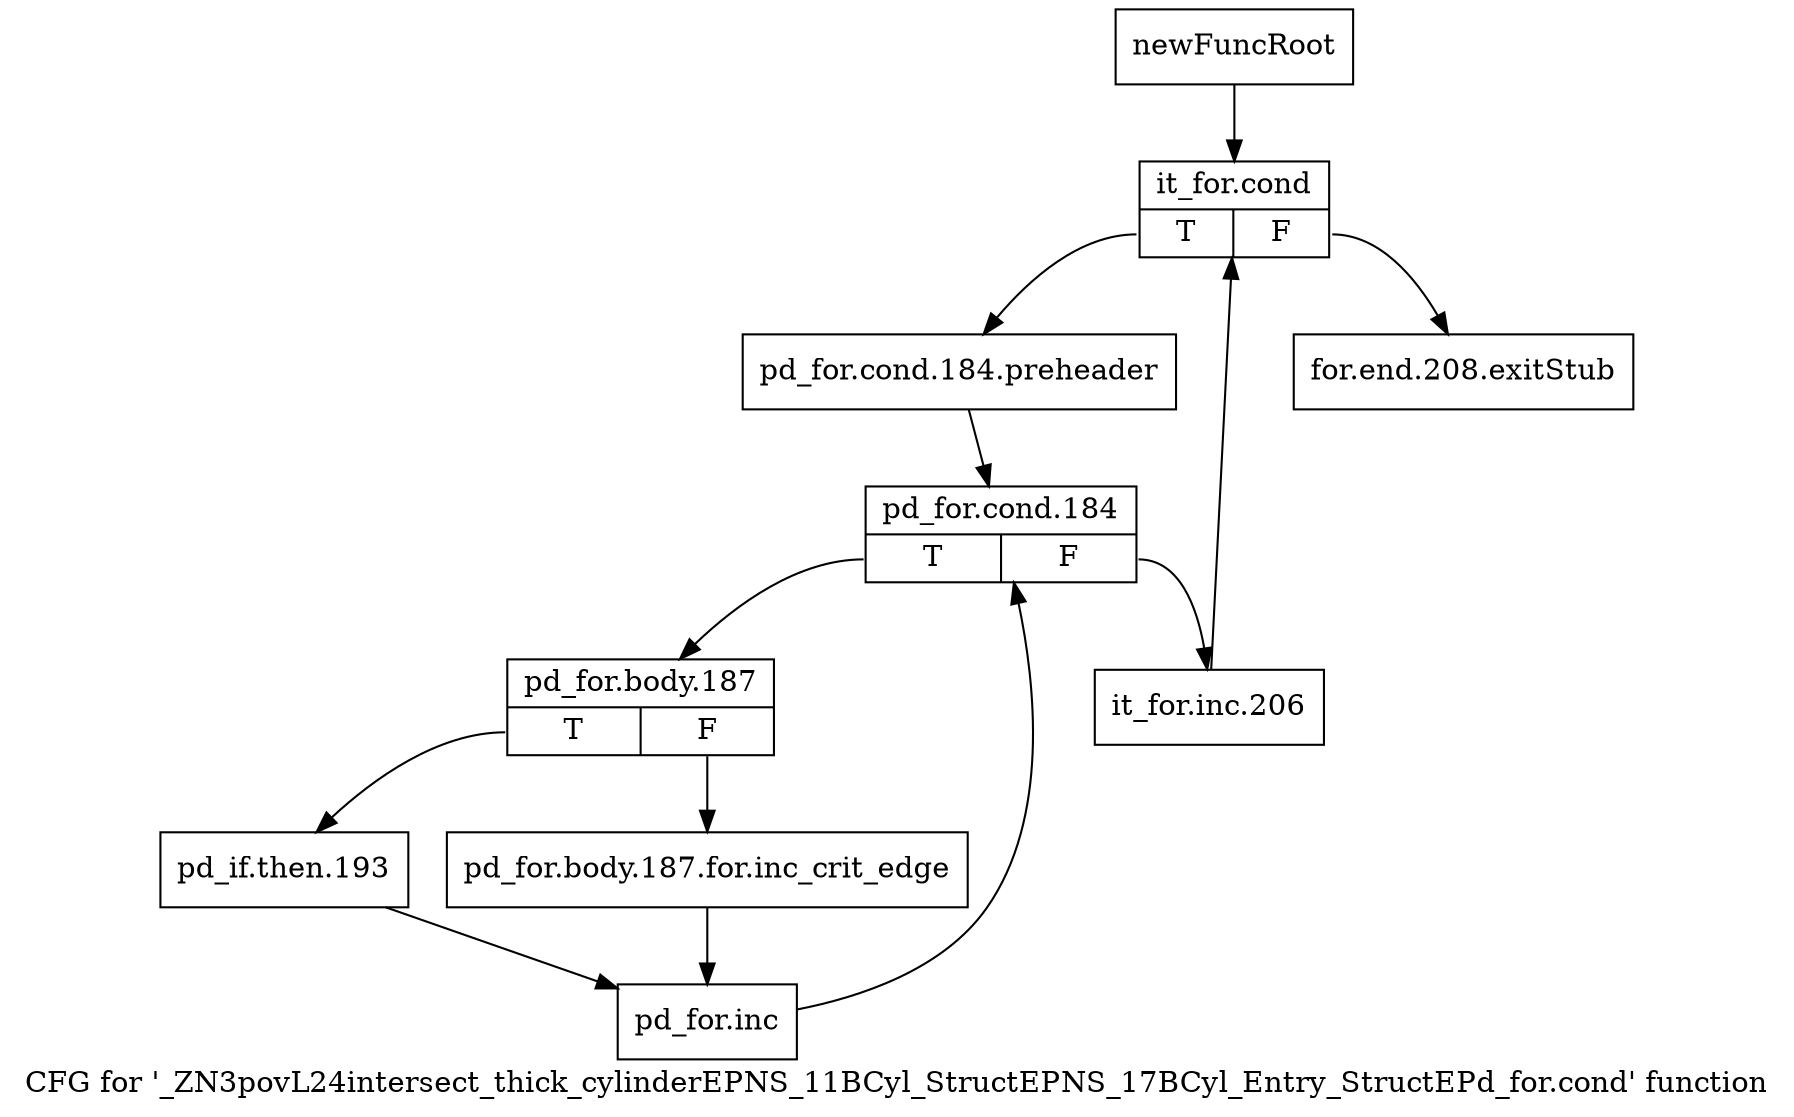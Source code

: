 digraph "CFG for '_ZN3povL24intersect_thick_cylinderEPNS_11BCyl_StructEPNS_17BCyl_Entry_StructEPd_for.cond' function" {
	label="CFG for '_ZN3povL24intersect_thick_cylinderEPNS_11BCyl_StructEPNS_17BCyl_Entry_StructEPd_for.cond' function";

	Node0x22f5250 [shape=record,label="{newFuncRoot}"];
	Node0x22f5250 -> Node0x22f52f0;
	Node0x22f52a0 [shape=record,label="{for.end.208.exitStub}"];
	Node0x22f52f0 [shape=record,label="{it_for.cond|{<s0>T|<s1>F}}"];
	Node0x22f52f0:s0 -> Node0x22f5340;
	Node0x22f52f0:s1 -> Node0x22f52a0;
	Node0x22f5340 [shape=record,label="{pd_for.cond.184.preheader}"];
	Node0x22f5340 -> Node0x22f5390;
	Node0x22f5390 [shape=record,label="{pd_for.cond.184|{<s0>T|<s1>F}}"];
	Node0x22f5390:s0 -> Node0x22f5430;
	Node0x22f5390:s1 -> Node0x22f53e0;
	Node0x22f53e0 [shape=record,label="{it_for.inc.206}"];
	Node0x22f53e0 -> Node0x22f52f0;
	Node0x22f5430 [shape=record,label="{pd_for.body.187|{<s0>T|<s1>F}}"];
	Node0x22f5430:s0 -> Node0x22f54d0;
	Node0x22f5430:s1 -> Node0x22f5480;
	Node0x22f5480 [shape=record,label="{pd_for.body.187.for.inc_crit_edge}"];
	Node0x22f5480 -> Node0x22f5520;
	Node0x22f54d0 [shape=record,label="{pd_if.then.193}"];
	Node0x22f54d0 -> Node0x22f5520;
	Node0x22f5520 [shape=record,label="{pd_for.inc}"];
	Node0x22f5520 -> Node0x22f5390;
}
